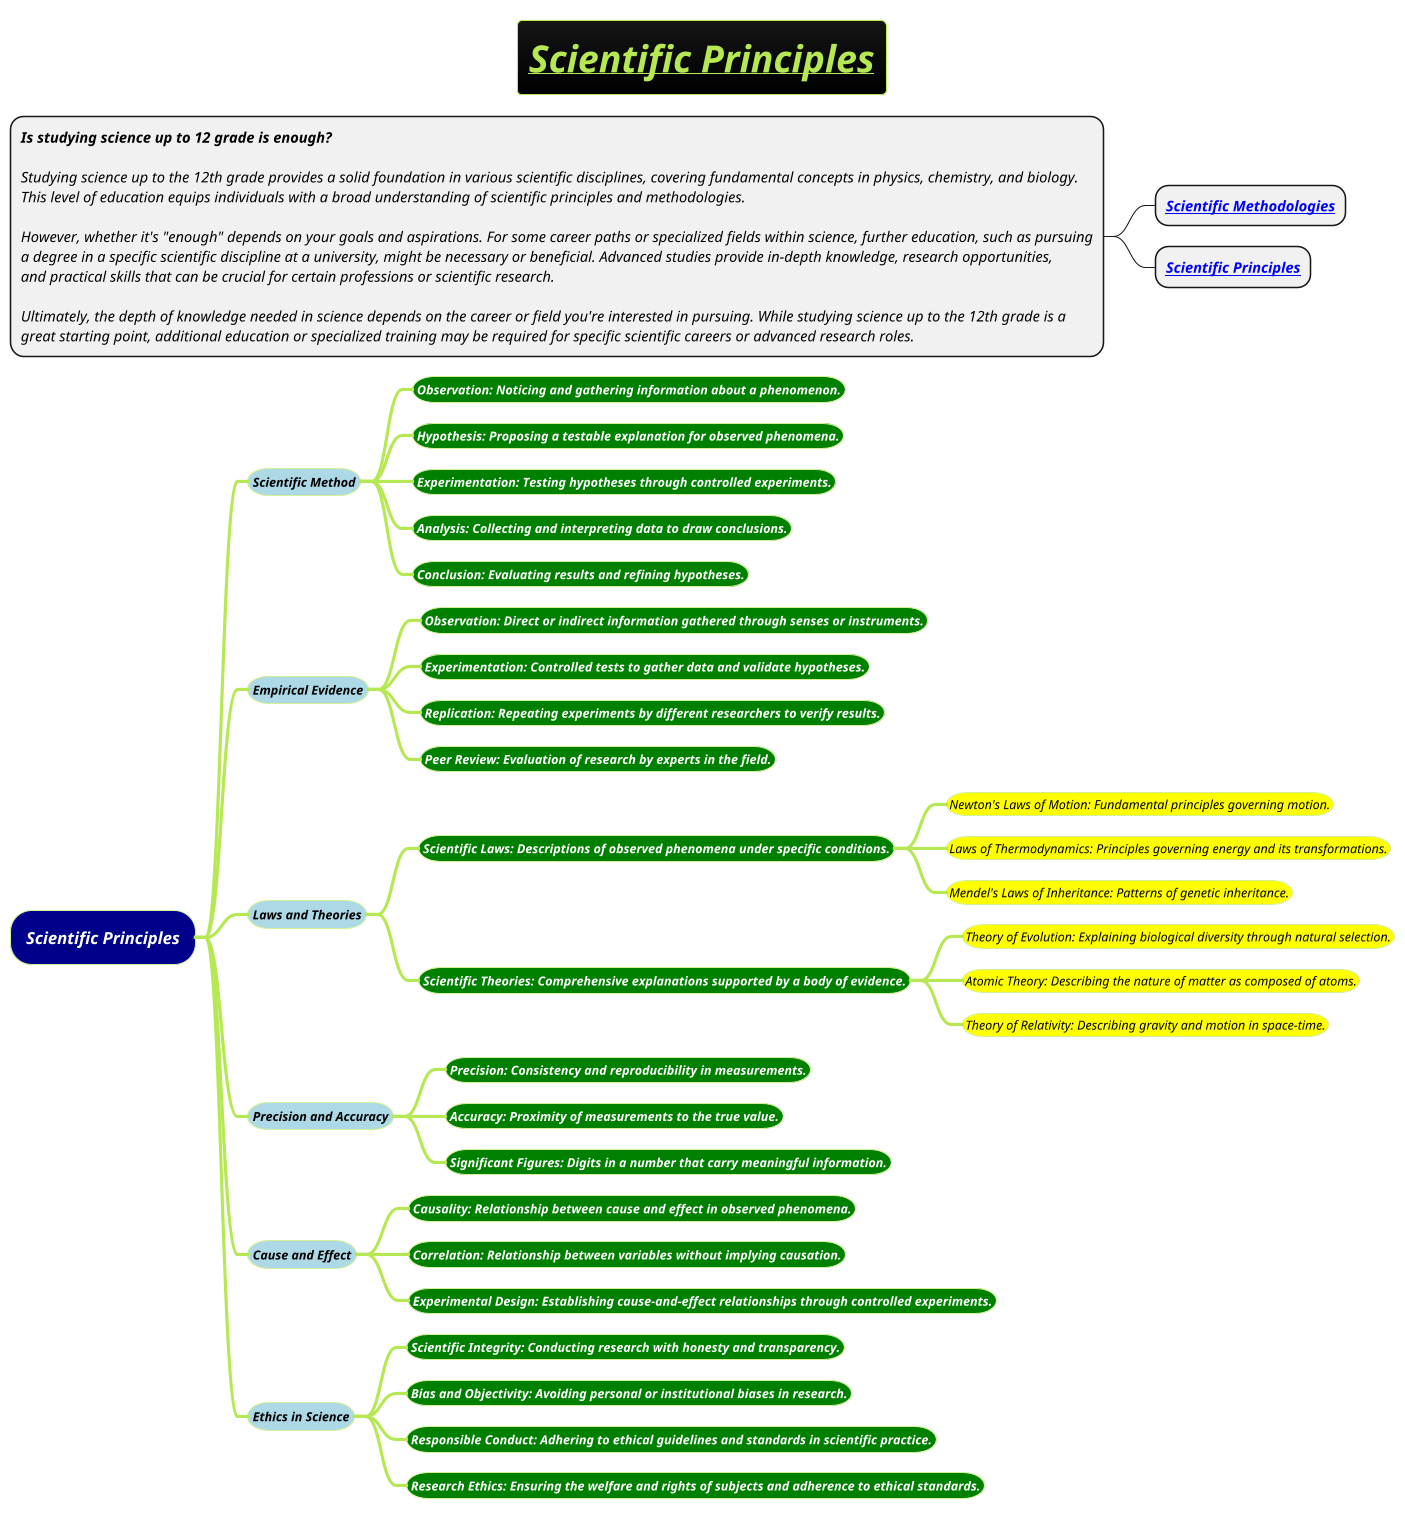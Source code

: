 @startmindmap
title =<i><b><u>Scientific Principles
*:<b><i>Is studying science up to 12 grade is enough?

<i>Studying science up to the 12th grade provides a solid foundation in various scientific disciplines, covering fundamental concepts in physics, chemistry, and biology.
<i>This level of education equips individuals with a broad understanding of scientific principles and methodologies.

<i>However, whether it's "enough" depends on your goals and aspirations. For some career paths or specialized fields within science, further education, such as pursuing
<i>a degree in a specific scientific discipline at a university, might be necessary or beneficial. Advanced studies provide in-depth knowledge, research opportunities,
<i>and practical skills that can be crucial for certain professions or scientific research.

<i>Ultimately, the depth of knowledge needed in science depends on the career or field you're interested in pursuing. While studying science up to the 12th grade is a
<i>great starting point, additional education or specialized training may be required for specific scientific careers or advanced research roles.;
** <b><i>[[docs/books/12th-grade-science/Scientific-Methodologies.puml Scientific Methodologies]]
** <b><i>[[docs/books/12th-grade-science/Scientific-Principles.puml Scientific Principles]]
!theme hacker


*[#darkblue] <i><color #white>Scientific Principles
**[#lightblue] <i><color #black><size:12>Scientific Method
***[#green] <b><i><color #white><size:12>Observation: Noticing and gathering information about a phenomenon.
***[#green] <b><i><color #white><size:12>Hypothesis: Proposing a testable explanation for observed phenomena.
***[#green] <b><i><color #white><size:12>Experimentation: Testing hypotheses through controlled experiments.
***[#green] <b><i><color #white><size:12>Analysis: Collecting and interpreting data to draw conclusions.
***[#green] <b><i><color #white><size:12>Conclusion: Evaluating results and refining hypotheses.
**[#lightblue] <i><color #black><size:12>Empirical Evidence
***[#green] <b><i><color #white><size:12>Observation: Direct or indirect information gathered through senses or instruments.
***[#green] <b><i><color #white><size:12>Experimentation: Controlled tests to gather data and validate hypotheses.
***[#green] <b><i><color #white><size:12>Replication: Repeating experiments by different researchers to verify results.
***[#green] <b><i><color #white><size:12>Peer Review: Evaluation of research by experts in the field.
**[#lightblue] <i><color #black><size:12>Laws and Theories
***[#green] <b><i><color #white><size:12>Scientific Laws: Descriptions of observed phenomena under specific conditions.
****[#yellow] <i><color #black><size:12>Newton's Laws of Motion: Fundamental principles governing motion.
****[#yellow] <i><color #black><size:12>Laws of Thermodynamics: Principles governing energy and its transformations.
****[#yellow] <i><color #black><size:12>Mendel's Laws of Inheritance: Patterns of genetic inheritance.
***[#green] <b><i><color #white><size:12>Scientific Theories: Comprehensive explanations supported by a body of evidence.
****[#yellow] <i><color #black><size:12>Theory of Evolution: Explaining biological diversity through natural selection.
****[#yellow] <i><color #black><size:12>Atomic Theory: Describing the nature of matter as composed of atoms.
****[#yellow] <i><color #black><size:12>Theory of Relativity: Describing gravity and motion in space-time.
**[#lightblue] <i><color #black><size:12>Precision and Accuracy
***[#green] <b><i><color #white><size:12>Precision: Consistency and reproducibility in measurements.
***[#green] <b><i><color #white><size:12>Accuracy: Proximity of measurements to the true value.
***[#green] <b><i><color #white><size:12>Significant Figures: Digits in a number that carry meaningful information.
**[#lightblue] <i><color #black><size:12>Cause and Effect
***[#green] <b><i><color #white><size:12>Causality: Relationship between cause and effect in observed phenomena.
***[#green] <b><i><color #white><size:12>Correlation: Relationship between variables without implying causation.
***[#green] <b><i><color #white><size:12>Experimental Design: Establishing cause-and-effect relationships through controlled experiments.
**[#lightblue] <i><color #black><size:12>Ethics in Science
***[#green] <b><i><color #white><size:12>Scientific Integrity: Conducting research with honesty and transparency.
***[#green] <b><i><color #white><size:12>Bias and Objectivity: Avoiding personal or institutional biases in research.
***[#green] <b><i><color #white><size:12>Responsible Conduct: Adhering to ethical guidelines and standards in scientific practice.
***[#green] <b><i><color #white><size:12>Research Ethics: Ensuring the welfare and rights of subjects and adherence to ethical standards.
@endmindmap
